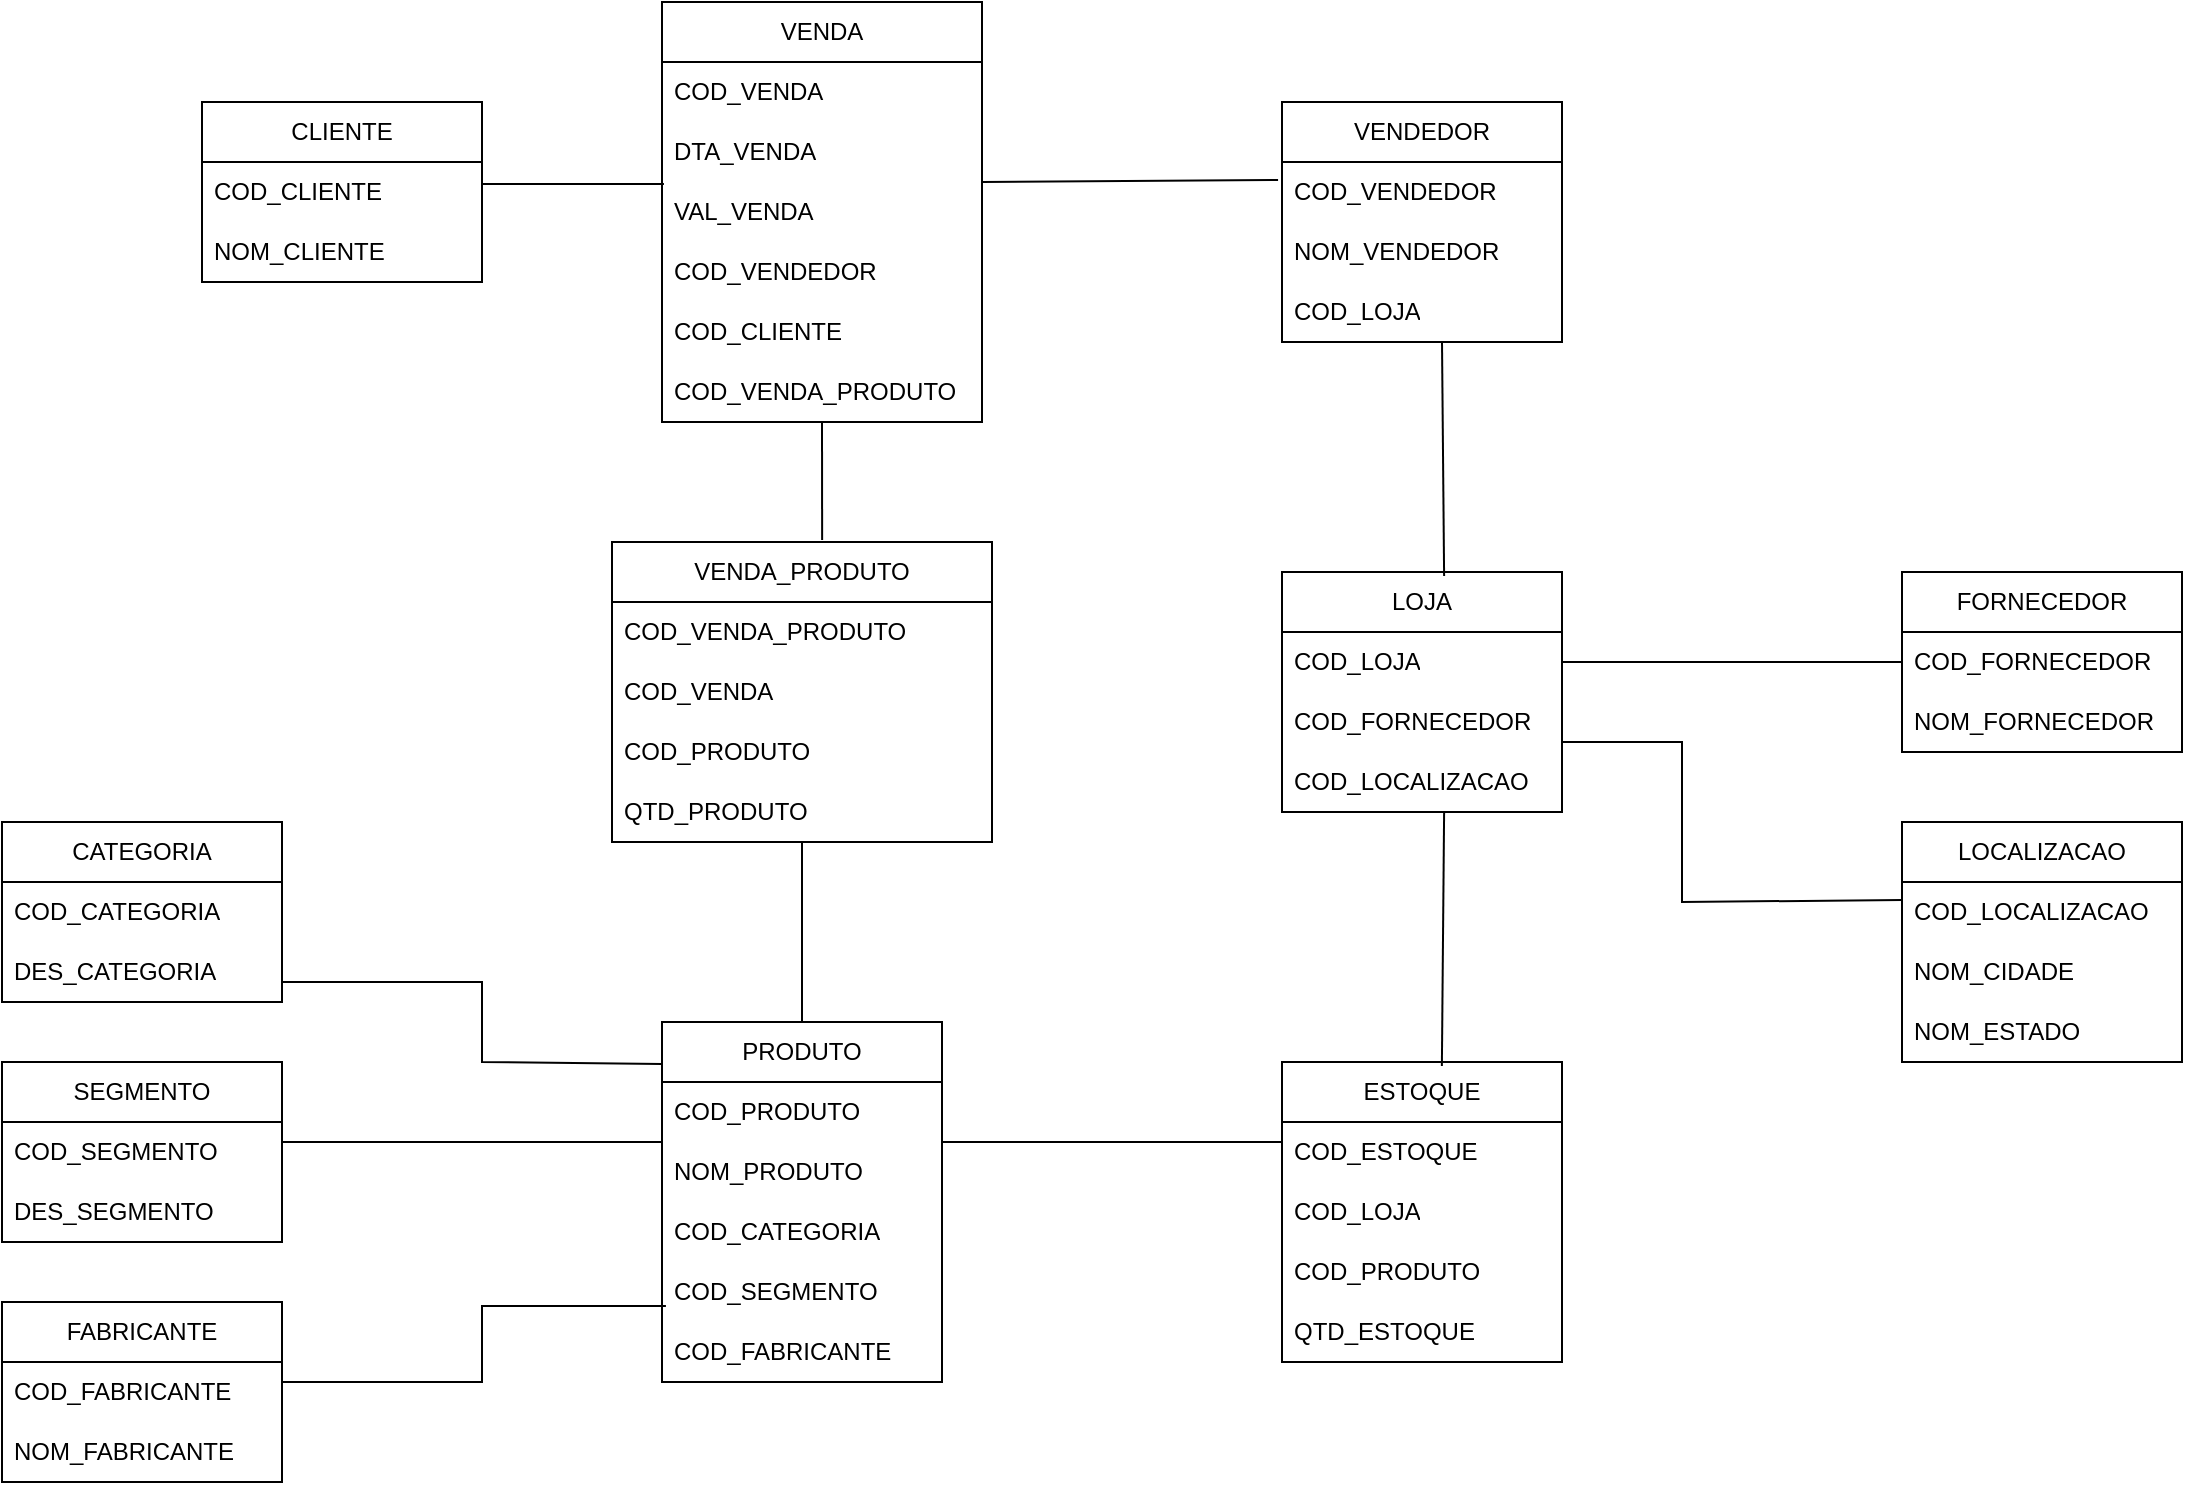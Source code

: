 <mxfile version="21.7.2" type="google">
  <diagram name="Page-1" id="4QKGSky_vGOtmV6RQfHH">
    <mxGraphModel grid="1" page="1" gridSize="10" guides="1" tooltips="1" connect="1" arrows="1" fold="1" pageScale="1" pageWidth="850" pageHeight="1100" math="0" shadow="0">
      <root>
        <mxCell id="0" />
        <mxCell id="1" parent="0" />
        <mxCell id="wEZlDZOcFeLsuTy_jWWD-1" value="VENDA" style="swimlane;fontStyle=0;childLayout=stackLayout;horizontal=1;startSize=30;horizontalStack=0;resizeParent=1;resizeParentMax=0;resizeLast=0;collapsible=1;marginBottom=0;whiteSpace=wrap;html=1;" vertex="1" parent="1">
          <mxGeometry x="170" y="310" width="160" height="210" as="geometry" />
        </mxCell>
        <mxCell id="wEZlDZOcFeLsuTy_jWWD-2" value="COD_VENDA" style="text;strokeColor=none;fillColor=none;align=left;verticalAlign=middle;spacingLeft=4;spacingRight=4;overflow=hidden;points=[[0,0.5],[1,0.5]];portConstraint=eastwest;rotatable=0;whiteSpace=wrap;html=1;" vertex="1" parent="wEZlDZOcFeLsuTy_jWWD-1">
          <mxGeometry y="30" width="160" height="30" as="geometry" />
        </mxCell>
        <mxCell id="wEZlDZOcFeLsuTy_jWWD-3" value="DTA_VENDA" style="text;strokeColor=none;fillColor=none;align=left;verticalAlign=middle;spacingLeft=4;spacingRight=4;overflow=hidden;points=[[0,0.5],[1,0.5]];portConstraint=eastwest;rotatable=0;whiteSpace=wrap;html=1;" vertex="1" parent="wEZlDZOcFeLsuTy_jWWD-1">
          <mxGeometry y="60" width="160" height="30" as="geometry" />
        </mxCell>
        <mxCell id="wEZlDZOcFeLsuTy_jWWD-4" value="VAL_VENDA" style="text;strokeColor=none;fillColor=none;align=left;verticalAlign=middle;spacingLeft=4;spacingRight=4;overflow=hidden;points=[[0,0.5],[1,0.5]];portConstraint=eastwest;rotatable=0;whiteSpace=wrap;html=1;" vertex="1" parent="wEZlDZOcFeLsuTy_jWWD-1">
          <mxGeometry y="90" width="160" height="30" as="geometry" />
        </mxCell>
        <mxCell id="wEZlDZOcFeLsuTy_jWWD-5" value="COD_VENDEDOR" style="text;strokeColor=none;fillColor=none;align=left;verticalAlign=middle;spacingLeft=4;spacingRight=4;overflow=hidden;points=[[0,0.5],[1,0.5]];portConstraint=eastwest;rotatable=0;whiteSpace=wrap;html=1;" vertex="1" parent="wEZlDZOcFeLsuTy_jWWD-1">
          <mxGeometry y="120" width="160" height="30" as="geometry" />
        </mxCell>
        <mxCell id="wEZlDZOcFeLsuTy_jWWD-6" value="COD_CLIENTE" style="text;strokeColor=none;fillColor=none;align=left;verticalAlign=middle;spacingLeft=4;spacingRight=4;overflow=hidden;points=[[0,0.5],[1,0.5]];portConstraint=eastwest;rotatable=0;whiteSpace=wrap;html=1;" vertex="1" parent="wEZlDZOcFeLsuTy_jWWD-1">
          <mxGeometry y="150" width="160" height="30" as="geometry" />
        </mxCell>
        <mxCell id="wEZlDZOcFeLsuTy_jWWD-7" value="COD_VENDA_PRODUTO" style="text;strokeColor=none;fillColor=none;align=left;verticalAlign=middle;spacingLeft=4;spacingRight=4;overflow=hidden;points=[[0,0.5],[1,0.5]];portConstraint=eastwest;rotatable=0;whiteSpace=wrap;html=1;" vertex="1" parent="wEZlDZOcFeLsuTy_jWWD-1">
          <mxGeometry y="180" width="160" height="30" as="geometry" />
        </mxCell>
        <mxCell id="wEZlDZOcFeLsuTy_jWWD-8" value="PRODUTO" style="swimlane;fontStyle=0;childLayout=stackLayout;horizontal=1;startSize=30;horizontalStack=0;resizeParent=1;resizeParentMax=0;resizeLast=0;collapsible=1;marginBottom=0;whiteSpace=wrap;html=1;" vertex="1" parent="1">
          <mxGeometry x="170" y="820" width="140" height="180" as="geometry" />
        </mxCell>
        <mxCell id="wEZlDZOcFeLsuTy_jWWD-9" value="COD_PRODUTO" style="text;strokeColor=none;fillColor=none;align=left;verticalAlign=middle;spacingLeft=4;spacingRight=4;overflow=hidden;points=[[0,0.5],[1,0.5]];portConstraint=eastwest;rotatable=0;whiteSpace=wrap;html=1;" vertex="1" parent="wEZlDZOcFeLsuTy_jWWD-8">
          <mxGeometry y="30" width="140" height="30" as="geometry" />
        </mxCell>
        <mxCell id="wEZlDZOcFeLsuTy_jWWD-10" value="NOM_PRODUTO" style="text;strokeColor=none;fillColor=none;align=left;verticalAlign=middle;spacingLeft=4;spacingRight=4;overflow=hidden;points=[[0,0.5],[1,0.5]];portConstraint=eastwest;rotatable=0;whiteSpace=wrap;html=1;" vertex="1" parent="wEZlDZOcFeLsuTy_jWWD-8">
          <mxGeometry y="60" width="140" height="30" as="geometry" />
        </mxCell>
        <mxCell id="wEZlDZOcFeLsuTy_jWWD-11" value="COD_CATEGORIA" style="text;strokeColor=none;fillColor=none;align=left;verticalAlign=middle;spacingLeft=4;spacingRight=4;overflow=hidden;points=[[0,0.5],[1,0.5]];portConstraint=eastwest;rotatable=0;whiteSpace=wrap;html=1;" vertex="1" parent="wEZlDZOcFeLsuTy_jWWD-8">
          <mxGeometry y="90" width="140" height="30" as="geometry" />
        </mxCell>
        <mxCell id="wEZlDZOcFeLsuTy_jWWD-12" value="COD_SEGMENTO" style="text;strokeColor=none;fillColor=none;align=left;verticalAlign=middle;spacingLeft=4;spacingRight=4;overflow=hidden;points=[[0,0.5],[1,0.5]];portConstraint=eastwest;rotatable=0;whiteSpace=wrap;html=1;" vertex="1" parent="wEZlDZOcFeLsuTy_jWWD-8">
          <mxGeometry y="120" width="140" height="30" as="geometry" />
        </mxCell>
        <mxCell id="wEZlDZOcFeLsuTy_jWWD-13" value="COD_FABRICANTE" style="text;strokeColor=none;fillColor=none;align=left;verticalAlign=middle;spacingLeft=4;spacingRight=4;overflow=hidden;points=[[0,0.5],[1,0.5]];portConstraint=eastwest;rotatable=0;whiteSpace=wrap;html=1;" vertex="1" parent="wEZlDZOcFeLsuTy_jWWD-8">
          <mxGeometry y="150" width="140" height="30" as="geometry" />
        </mxCell>
        <mxCell id="wEZlDZOcFeLsuTy_jWWD-14" value="LOJA" style="swimlane;fontStyle=0;childLayout=stackLayout;horizontal=1;startSize=30;horizontalStack=0;resizeParent=1;resizeParentMax=0;resizeLast=0;collapsible=1;marginBottom=0;whiteSpace=wrap;html=1;" vertex="1" parent="1">
          <mxGeometry x="480" y="595" width="140" height="120" as="geometry" />
        </mxCell>
        <mxCell id="wEZlDZOcFeLsuTy_jWWD-15" value="COD_LOJA" style="text;strokeColor=none;fillColor=none;align=left;verticalAlign=middle;spacingLeft=4;spacingRight=4;overflow=hidden;points=[[0,0.5],[1,0.5]];portConstraint=eastwest;rotatable=0;whiteSpace=wrap;html=1;" vertex="1" parent="wEZlDZOcFeLsuTy_jWWD-14">
          <mxGeometry y="30" width="140" height="30" as="geometry" />
        </mxCell>
        <mxCell id="wEZlDZOcFeLsuTy_jWWD-66" value="COD_FORNECEDOR" style="text;strokeColor=none;fillColor=none;align=left;verticalAlign=middle;spacingLeft=4;spacingRight=4;overflow=hidden;points=[[0,0.5],[1,0.5]];portConstraint=eastwest;rotatable=0;whiteSpace=wrap;html=1;" vertex="1" parent="wEZlDZOcFeLsuTy_jWWD-14">
          <mxGeometry y="60" width="140" height="30" as="geometry" />
        </mxCell>
        <mxCell id="wEZlDZOcFeLsuTy_jWWD-17" value="COD_LOCALIZACAO" style="text;strokeColor=none;fillColor=none;align=left;verticalAlign=middle;spacingLeft=4;spacingRight=4;overflow=hidden;points=[[0,0.5],[1,0.5]];portConstraint=eastwest;rotatable=0;whiteSpace=wrap;html=1;" vertex="1" parent="wEZlDZOcFeLsuTy_jWWD-14">
          <mxGeometry y="90" width="140" height="30" as="geometry" />
        </mxCell>
        <mxCell id="wEZlDZOcFeLsuTy_jWWD-18" value="VENDEDOR" style="swimlane;fontStyle=0;childLayout=stackLayout;horizontal=1;startSize=30;horizontalStack=0;resizeParent=1;resizeParentMax=0;resizeLast=0;collapsible=1;marginBottom=0;whiteSpace=wrap;html=1;" vertex="1" parent="1">
          <mxGeometry x="480" y="360" width="140" height="120" as="geometry" />
        </mxCell>
        <mxCell id="wEZlDZOcFeLsuTy_jWWD-19" value="COD_VENDEDOR" style="text;strokeColor=none;fillColor=none;align=left;verticalAlign=middle;spacingLeft=4;spacingRight=4;overflow=hidden;points=[[0,0.5],[1,0.5]];portConstraint=eastwest;rotatable=0;whiteSpace=wrap;html=1;" vertex="1" parent="wEZlDZOcFeLsuTy_jWWD-18">
          <mxGeometry y="30" width="140" height="30" as="geometry" />
        </mxCell>
        <mxCell id="wEZlDZOcFeLsuTy_jWWD-20" value="NOM_VENDEDOR" style="text;strokeColor=none;fillColor=none;align=left;verticalAlign=middle;spacingLeft=4;spacingRight=4;overflow=hidden;points=[[0,0.5],[1,0.5]];portConstraint=eastwest;rotatable=0;whiteSpace=wrap;html=1;" vertex="1" parent="wEZlDZOcFeLsuTy_jWWD-18">
          <mxGeometry y="60" width="140" height="30" as="geometry" />
        </mxCell>
        <mxCell id="wEZlDZOcFeLsuTy_jWWD-21" value="COD_LOJA" style="text;strokeColor=none;fillColor=none;align=left;verticalAlign=middle;spacingLeft=4;spacingRight=4;overflow=hidden;points=[[0,0.5],[1,0.5]];portConstraint=eastwest;rotatable=0;whiteSpace=wrap;html=1;" vertex="1" parent="wEZlDZOcFeLsuTy_jWWD-18">
          <mxGeometry y="90" width="140" height="30" as="geometry" />
        </mxCell>
        <mxCell id="wEZlDZOcFeLsuTy_jWWD-22" value="CLIENTE" style="swimlane;fontStyle=0;childLayout=stackLayout;horizontal=1;startSize=30;horizontalStack=0;resizeParent=1;resizeParentMax=0;resizeLast=0;collapsible=1;marginBottom=0;whiteSpace=wrap;html=1;" vertex="1" parent="1">
          <mxGeometry x="-60" y="360" width="140" height="90" as="geometry" />
        </mxCell>
        <mxCell id="wEZlDZOcFeLsuTy_jWWD-23" value="COD_CLIENTE" style="text;strokeColor=none;fillColor=none;align=left;verticalAlign=middle;spacingLeft=4;spacingRight=4;overflow=hidden;points=[[0,0.5],[1,0.5]];portConstraint=eastwest;rotatable=0;whiteSpace=wrap;html=1;" vertex="1" parent="wEZlDZOcFeLsuTy_jWWD-22">
          <mxGeometry y="30" width="140" height="30" as="geometry" />
        </mxCell>
        <mxCell id="wEZlDZOcFeLsuTy_jWWD-24" value="NOM_CLIENTE" style="text;strokeColor=none;fillColor=none;align=left;verticalAlign=middle;spacingLeft=4;spacingRight=4;overflow=hidden;points=[[0,0.5],[1,0.5]];portConstraint=eastwest;rotatable=0;whiteSpace=wrap;html=1;" vertex="1" parent="wEZlDZOcFeLsuTy_jWWD-22">
          <mxGeometry y="60" width="140" height="30" as="geometry" />
        </mxCell>
        <mxCell id="wEZlDZOcFeLsuTy_jWWD-36" value="VENDA_PRODUTO" style="swimlane;fontStyle=0;childLayout=stackLayout;horizontal=1;startSize=30;horizontalStack=0;resizeParent=1;resizeParentMax=0;resizeLast=0;collapsible=1;marginBottom=0;whiteSpace=wrap;html=1;" vertex="1" parent="1">
          <mxGeometry x="145" y="580" width="190" height="150" as="geometry" />
        </mxCell>
        <mxCell id="wEZlDZOcFeLsuTy_jWWD-37" value="COD_VENDA_PRODUTO" style="text;strokeColor=none;fillColor=none;align=left;verticalAlign=middle;spacingLeft=4;spacingRight=4;overflow=hidden;points=[[0,0.5],[1,0.5]];portConstraint=eastwest;rotatable=0;whiteSpace=wrap;html=1;" vertex="1" parent="wEZlDZOcFeLsuTy_jWWD-36">
          <mxGeometry y="30" width="190" height="30" as="geometry" />
        </mxCell>
        <mxCell id="wEZlDZOcFeLsuTy_jWWD-38" value="COD_VENDA" style="text;strokeColor=none;fillColor=none;align=left;verticalAlign=middle;spacingLeft=4;spacingRight=4;overflow=hidden;points=[[0,0.5],[1,0.5]];portConstraint=eastwest;rotatable=0;whiteSpace=wrap;html=1;" vertex="1" parent="wEZlDZOcFeLsuTy_jWWD-36">
          <mxGeometry y="60" width="190" height="30" as="geometry" />
        </mxCell>
        <mxCell id="wEZlDZOcFeLsuTy_jWWD-39" value="COD_PRODUTO" style="text;strokeColor=none;fillColor=none;align=left;verticalAlign=middle;spacingLeft=4;spacingRight=4;overflow=hidden;points=[[0,0.5],[1,0.5]];portConstraint=eastwest;rotatable=0;whiteSpace=wrap;html=1;" vertex="1" parent="wEZlDZOcFeLsuTy_jWWD-36">
          <mxGeometry y="90" width="190" height="30" as="geometry" />
        </mxCell>
        <mxCell id="wEZlDZOcFeLsuTy_jWWD-40" value="QTD_PRODUTO" style="text;strokeColor=none;fillColor=none;align=left;verticalAlign=middle;spacingLeft=4;spacingRight=4;overflow=hidden;points=[[0,0.5],[1,0.5]];portConstraint=eastwest;rotatable=0;whiteSpace=wrap;html=1;" vertex="1" parent="wEZlDZOcFeLsuTy_jWWD-36">
          <mxGeometry y="120" width="190" height="30" as="geometry" />
        </mxCell>
        <mxCell id="wEZlDZOcFeLsuTy_jWWD-44" value="" style="endArrow=none;html=1;rounded=0;exitX=0.5;exitY=0;exitDx=0;exitDy=0;" edge="1" parent="1" source="wEZlDZOcFeLsuTy_jWWD-8">
          <mxGeometry width="50" height="50" relative="1" as="geometry">
            <mxPoint x="190" y="780" as="sourcePoint" />
            <mxPoint x="240" y="730" as="targetPoint" />
          </mxGeometry>
        </mxCell>
        <mxCell id="wEZlDZOcFeLsuTy_jWWD-45" value="" style="endArrow=none;html=1;rounded=0;exitX=0.553;exitY=-0.007;exitDx=0;exitDy=0;exitPerimeter=0;" edge="1" parent="1" source="wEZlDZOcFeLsuTy_jWWD-36">
          <mxGeometry width="50" height="50" relative="1" as="geometry">
            <mxPoint x="200" y="570" as="sourcePoint" />
            <mxPoint x="250" y="520" as="targetPoint" />
          </mxGeometry>
        </mxCell>
        <mxCell id="wEZlDZOcFeLsuTy_jWWD-47" value="" style="endArrow=none;html=1;rounded=0;entryX=0.006;entryY=0.033;entryDx=0;entryDy=0;entryPerimeter=0;" edge="1" parent="1" target="wEZlDZOcFeLsuTy_jWWD-4">
          <mxGeometry width="50" height="50" relative="1" as="geometry">
            <mxPoint x="80" y="401" as="sourcePoint" />
            <mxPoint x="110" y="350" as="targetPoint" />
          </mxGeometry>
        </mxCell>
        <mxCell id="wEZlDZOcFeLsuTy_jWWD-48" value="" style="endArrow=none;html=1;rounded=0;entryX=-0.014;entryY=0.3;entryDx=0;entryDy=0;entryPerimeter=0;" edge="1" parent="1" target="wEZlDZOcFeLsuTy_jWWD-19">
          <mxGeometry width="50" height="50" relative="1" as="geometry">
            <mxPoint x="330" y="400" as="sourcePoint" />
            <mxPoint x="380" y="350" as="targetPoint" />
          </mxGeometry>
        </mxCell>
        <mxCell id="wEZlDZOcFeLsuTy_jWWD-50" value="" style="endArrow=none;html=1;rounded=0;exitX=0.579;exitY=0.017;exitDx=0;exitDy=0;exitPerimeter=0;" edge="1" parent="1" source="wEZlDZOcFeLsuTy_jWWD-14">
          <mxGeometry width="50" height="50" relative="1" as="geometry">
            <mxPoint x="510" y="530" as="sourcePoint" />
            <mxPoint x="560" y="480" as="targetPoint" />
          </mxGeometry>
        </mxCell>
        <mxCell id="wEZlDZOcFeLsuTy_jWWD-51" value="ESTOQUE" style="swimlane;fontStyle=0;childLayout=stackLayout;horizontal=1;startSize=30;horizontalStack=0;resizeParent=1;resizeParentMax=0;resizeLast=0;collapsible=1;marginBottom=0;whiteSpace=wrap;html=1;" vertex="1" parent="1">
          <mxGeometry x="480" y="840" width="140" height="150" as="geometry" />
        </mxCell>
        <mxCell id="wEZlDZOcFeLsuTy_jWWD-52" value="COD_ESTOQUE" style="text;strokeColor=none;fillColor=none;align=left;verticalAlign=middle;spacingLeft=4;spacingRight=4;overflow=hidden;points=[[0,0.5],[1,0.5]];portConstraint=eastwest;rotatable=0;whiteSpace=wrap;html=1;" vertex="1" parent="wEZlDZOcFeLsuTy_jWWD-51">
          <mxGeometry y="30" width="140" height="30" as="geometry" />
        </mxCell>
        <mxCell id="wEZlDZOcFeLsuTy_jWWD-53" value="COD_LOJA" style="text;strokeColor=none;fillColor=none;align=left;verticalAlign=middle;spacingLeft=4;spacingRight=4;overflow=hidden;points=[[0,0.5],[1,0.5]];portConstraint=eastwest;rotatable=0;whiteSpace=wrap;html=1;" vertex="1" parent="wEZlDZOcFeLsuTy_jWWD-51">
          <mxGeometry y="60" width="140" height="30" as="geometry" />
        </mxCell>
        <mxCell id="wEZlDZOcFeLsuTy_jWWD-54" value="COD_PRODUTO" style="text;strokeColor=none;fillColor=none;align=left;verticalAlign=middle;spacingLeft=4;spacingRight=4;overflow=hidden;points=[[0,0.5],[1,0.5]];portConstraint=eastwest;rotatable=0;whiteSpace=wrap;html=1;" vertex="1" parent="wEZlDZOcFeLsuTy_jWWD-51">
          <mxGeometry y="90" width="140" height="30" as="geometry" />
        </mxCell>
        <mxCell id="wEZlDZOcFeLsuTy_jWWD-55" value="QTD_ESTOQUE" style="text;strokeColor=none;fillColor=none;align=left;verticalAlign=middle;spacingLeft=4;spacingRight=4;overflow=hidden;points=[[0,0.5],[1,0.5]];portConstraint=eastwest;rotatable=0;whiteSpace=wrap;html=1;" vertex="1" parent="wEZlDZOcFeLsuTy_jWWD-51">
          <mxGeometry y="120" width="140" height="30" as="geometry" />
        </mxCell>
        <mxCell id="wEZlDZOcFeLsuTy_jWWD-57" value="" style="endArrow=none;html=1;rounded=0;exitX=1;exitY=0;exitDx=0;exitDy=0;exitPerimeter=0;" edge="1" parent="1" source="wEZlDZOcFeLsuTy_jWWD-10">
          <mxGeometry width="50" height="50" relative="1" as="geometry">
            <mxPoint x="430" y="930" as="sourcePoint" />
            <mxPoint x="480" y="880" as="targetPoint" />
          </mxGeometry>
        </mxCell>
        <mxCell id="wEZlDZOcFeLsuTy_jWWD-61" value="" style="endArrow=none;html=1;rounded=0;exitX=0.571;exitY=0.013;exitDx=0;exitDy=0;exitPerimeter=0;entryX=0.579;entryY=1;entryDx=0;entryDy=0;entryPerimeter=0;" edge="1" parent="1" source="wEZlDZOcFeLsuTy_jWWD-51" target="wEZlDZOcFeLsuTy_jWWD-17">
          <mxGeometry width="50" height="50" relative="1" as="geometry">
            <mxPoint x="510" y="770" as="sourcePoint" />
            <mxPoint x="560" y="750" as="targetPoint" />
          </mxGeometry>
        </mxCell>
        <mxCell id="wEZlDZOcFeLsuTy_jWWD-62" value="FORNECEDOR" style="swimlane;fontStyle=0;childLayout=stackLayout;horizontal=1;startSize=30;horizontalStack=0;resizeParent=1;resizeParentMax=0;resizeLast=0;collapsible=1;marginBottom=0;whiteSpace=wrap;html=1;" vertex="1" parent="1">
          <mxGeometry x="790" y="595" width="140" height="90" as="geometry" />
        </mxCell>
        <mxCell id="wEZlDZOcFeLsuTy_jWWD-63" value="COD_FORNECEDOR" style="text;strokeColor=none;fillColor=none;align=left;verticalAlign=middle;spacingLeft=4;spacingRight=4;overflow=hidden;points=[[0,0.5],[1,0.5]];portConstraint=eastwest;rotatable=0;whiteSpace=wrap;html=1;" vertex="1" parent="wEZlDZOcFeLsuTy_jWWD-62">
          <mxGeometry y="30" width="140" height="30" as="geometry" />
        </mxCell>
        <mxCell id="wEZlDZOcFeLsuTy_jWWD-64" value="NOM_FORNECEDOR" style="text;strokeColor=none;fillColor=none;align=left;verticalAlign=middle;spacingLeft=4;spacingRight=4;overflow=hidden;points=[[0,0.5],[1,0.5]];portConstraint=eastwest;rotatable=0;whiteSpace=wrap;html=1;" vertex="1" parent="wEZlDZOcFeLsuTy_jWWD-62">
          <mxGeometry y="60" width="140" height="30" as="geometry" />
        </mxCell>
        <mxCell id="wEZlDZOcFeLsuTy_jWWD-67" value="" style="endArrow=none;html=1;rounded=0;entryX=0;entryY=0.5;entryDx=0;entryDy=0;" edge="1" parent="1" target="wEZlDZOcFeLsuTy_jWWD-63">
          <mxGeometry width="50" height="50" relative="1" as="geometry">
            <mxPoint x="620" y="640" as="sourcePoint" />
            <mxPoint x="670" y="590" as="targetPoint" />
          </mxGeometry>
        </mxCell>
        <mxCell id="wEZlDZOcFeLsuTy_jWWD-68" value="FABRICANTE" style="swimlane;fontStyle=0;childLayout=stackLayout;horizontal=1;startSize=30;horizontalStack=0;resizeParent=1;resizeParentMax=0;resizeLast=0;collapsible=1;marginBottom=0;whiteSpace=wrap;html=1;" vertex="1" parent="1">
          <mxGeometry x="-160" y="960" width="140" height="90" as="geometry" />
        </mxCell>
        <mxCell id="wEZlDZOcFeLsuTy_jWWD-70" value="COD_FABRICANTE" style="text;strokeColor=none;fillColor=none;align=left;verticalAlign=middle;spacingLeft=4;spacingRight=4;overflow=hidden;points=[[0,0.5],[1,0.5]];portConstraint=eastwest;rotatable=0;whiteSpace=wrap;html=1;" vertex="1" parent="wEZlDZOcFeLsuTy_jWWD-68">
          <mxGeometry y="30" width="140" height="30" as="geometry" />
        </mxCell>
        <mxCell id="wEZlDZOcFeLsuTy_jWWD-69" value="NOM_FABRICANTE" style="text;strokeColor=none;fillColor=none;align=left;verticalAlign=middle;spacingLeft=4;spacingRight=4;overflow=hidden;points=[[0,0.5],[1,0.5]];portConstraint=eastwest;rotatable=0;whiteSpace=wrap;html=1;" vertex="1" parent="wEZlDZOcFeLsuTy_jWWD-68">
          <mxGeometry y="60" width="140" height="30" as="geometry" />
        </mxCell>
        <mxCell id="wEZlDZOcFeLsuTy_jWWD-72" value="CATEGORIA" style="swimlane;fontStyle=0;childLayout=stackLayout;horizontal=1;startSize=30;horizontalStack=0;resizeParent=1;resizeParentMax=0;resizeLast=0;collapsible=1;marginBottom=0;whiteSpace=wrap;html=1;" vertex="1" parent="1">
          <mxGeometry x="-160" y="720" width="140" height="90" as="geometry" />
        </mxCell>
        <mxCell id="wEZlDZOcFeLsuTy_jWWD-73" value="COD_CATEGORIA" style="text;strokeColor=none;fillColor=none;align=left;verticalAlign=middle;spacingLeft=4;spacingRight=4;overflow=hidden;points=[[0,0.5],[1,0.5]];portConstraint=eastwest;rotatable=0;whiteSpace=wrap;html=1;" vertex="1" parent="wEZlDZOcFeLsuTy_jWWD-72">
          <mxGeometry y="30" width="140" height="30" as="geometry" />
        </mxCell>
        <mxCell id="wEZlDZOcFeLsuTy_jWWD-74" value="DES_CATEGORIA" style="text;strokeColor=none;fillColor=none;align=left;verticalAlign=middle;spacingLeft=4;spacingRight=4;overflow=hidden;points=[[0,0.5],[1,0.5]];portConstraint=eastwest;rotatable=0;whiteSpace=wrap;html=1;" vertex="1" parent="wEZlDZOcFeLsuTy_jWWD-72">
          <mxGeometry y="60" width="140" height="30" as="geometry" />
        </mxCell>
        <mxCell id="wEZlDZOcFeLsuTy_jWWD-76" value="SEGMENTO" style="swimlane;fontStyle=0;childLayout=stackLayout;horizontal=1;startSize=30;horizontalStack=0;resizeParent=1;resizeParentMax=0;resizeLast=0;collapsible=1;marginBottom=0;whiteSpace=wrap;html=1;" vertex="1" parent="1">
          <mxGeometry x="-160" y="840" width="140" height="90" as="geometry" />
        </mxCell>
        <mxCell id="wEZlDZOcFeLsuTy_jWWD-77" value="COD_SEGMENTO" style="text;strokeColor=none;fillColor=none;align=left;verticalAlign=middle;spacingLeft=4;spacingRight=4;overflow=hidden;points=[[0,0.5],[1,0.5]];portConstraint=eastwest;rotatable=0;whiteSpace=wrap;html=1;" vertex="1" parent="wEZlDZOcFeLsuTy_jWWD-76">
          <mxGeometry y="30" width="140" height="30" as="geometry" />
        </mxCell>
        <mxCell id="wEZlDZOcFeLsuTy_jWWD-78" value="DES_SEGMENTO" style="text;strokeColor=none;fillColor=none;align=left;verticalAlign=middle;spacingLeft=4;spacingRight=4;overflow=hidden;points=[[0,0.5],[1,0.5]];portConstraint=eastwest;rotatable=0;whiteSpace=wrap;html=1;" vertex="1" parent="wEZlDZOcFeLsuTy_jWWD-76">
          <mxGeometry y="60" width="140" height="30" as="geometry" />
        </mxCell>
        <mxCell id="wEZlDZOcFeLsuTy_jWWD-80" value="" style="endArrow=none;html=1;rounded=0;entryX=0;entryY=0;entryDx=0;entryDy=0;entryPerimeter=0;" edge="1" parent="1" target="wEZlDZOcFeLsuTy_jWWD-10">
          <mxGeometry width="50" height="50" relative="1" as="geometry">
            <mxPoint x="-20" y="880" as="sourcePoint" />
            <mxPoint x="30" y="830" as="targetPoint" />
          </mxGeometry>
        </mxCell>
        <mxCell id="wEZlDZOcFeLsuTy_jWWD-81" value="" style="endArrow=none;html=1;rounded=0;entryX=0;entryY=0.117;entryDx=0;entryDy=0;entryPerimeter=0;" edge="1" parent="1" target="wEZlDZOcFeLsuTy_jWWD-8">
          <mxGeometry width="50" height="50" relative="1" as="geometry">
            <mxPoint x="-20" y="800" as="sourcePoint" />
            <mxPoint x="30" y="750" as="targetPoint" />
            <Array as="points">
              <mxPoint x="80" y="800" />
              <mxPoint x="80" y="840" />
            </Array>
          </mxGeometry>
        </mxCell>
        <mxCell id="wEZlDZOcFeLsuTy_jWWD-82" value="" style="endArrow=none;html=1;rounded=0;entryX=0.014;entryY=0.733;entryDx=0;entryDy=0;entryPerimeter=0;" edge="1" parent="1" target="wEZlDZOcFeLsuTy_jWWD-12">
          <mxGeometry width="50" height="50" relative="1" as="geometry">
            <mxPoint x="-20" y="1000" as="sourcePoint" />
            <mxPoint x="30" y="950" as="targetPoint" />
            <Array as="points">
              <mxPoint x="80" y="1000" />
              <mxPoint x="80" y="962" />
            </Array>
          </mxGeometry>
        </mxCell>
        <mxCell id="wEZlDZOcFeLsuTy_jWWD-83" value="LOCALIZACAO" style="swimlane;fontStyle=0;childLayout=stackLayout;horizontal=1;startSize=30;horizontalStack=0;resizeParent=1;resizeParentMax=0;resizeLast=0;collapsible=1;marginBottom=0;whiteSpace=wrap;html=1;" vertex="1" parent="1">
          <mxGeometry x="790" y="720" width="140" height="120" as="geometry" />
        </mxCell>
        <mxCell id="wEZlDZOcFeLsuTy_jWWD-84" value="COD_LOCALIZACAO" style="text;strokeColor=none;fillColor=none;align=left;verticalAlign=middle;spacingLeft=4;spacingRight=4;overflow=hidden;points=[[0,0.5],[1,0.5]];portConstraint=eastwest;rotatable=0;whiteSpace=wrap;html=1;" vertex="1" parent="wEZlDZOcFeLsuTy_jWWD-83">
          <mxGeometry y="30" width="140" height="30" as="geometry" />
        </mxCell>
        <mxCell id="wEZlDZOcFeLsuTy_jWWD-85" value="NOM_CIDADE" style="text;strokeColor=none;fillColor=none;align=left;verticalAlign=middle;spacingLeft=4;spacingRight=4;overflow=hidden;points=[[0,0.5],[1,0.5]];portConstraint=eastwest;rotatable=0;whiteSpace=wrap;html=1;" vertex="1" parent="wEZlDZOcFeLsuTy_jWWD-83">
          <mxGeometry y="60" width="140" height="30" as="geometry" />
        </mxCell>
        <mxCell id="wEZlDZOcFeLsuTy_jWWD-86" value="NOM_ESTADO" style="text;strokeColor=none;fillColor=none;align=left;verticalAlign=middle;spacingLeft=4;spacingRight=4;overflow=hidden;points=[[0,0.5],[1,0.5]];portConstraint=eastwest;rotatable=0;whiteSpace=wrap;html=1;" vertex="1" parent="wEZlDZOcFeLsuTy_jWWD-83">
          <mxGeometry y="90" width="140" height="30" as="geometry" />
        </mxCell>
        <mxCell id="wEZlDZOcFeLsuTy_jWWD-87" value="" style="endArrow=none;html=1;rounded=0;entryX=0;entryY=0.3;entryDx=0;entryDy=0;entryPerimeter=0;" edge="1" parent="1" target="wEZlDZOcFeLsuTy_jWWD-84">
          <mxGeometry width="50" height="50" relative="1" as="geometry">
            <mxPoint x="620" y="680" as="sourcePoint" />
            <mxPoint x="670" y="630" as="targetPoint" />
            <Array as="points">
              <mxPoint x="680" y="680" />
              <mxPoint x="680" y="760" />
            </Array>
          </mxGeometry>
        </mxCell>
      </root>
    </mxGraphModel>
  </diagram>
</mxfile>
